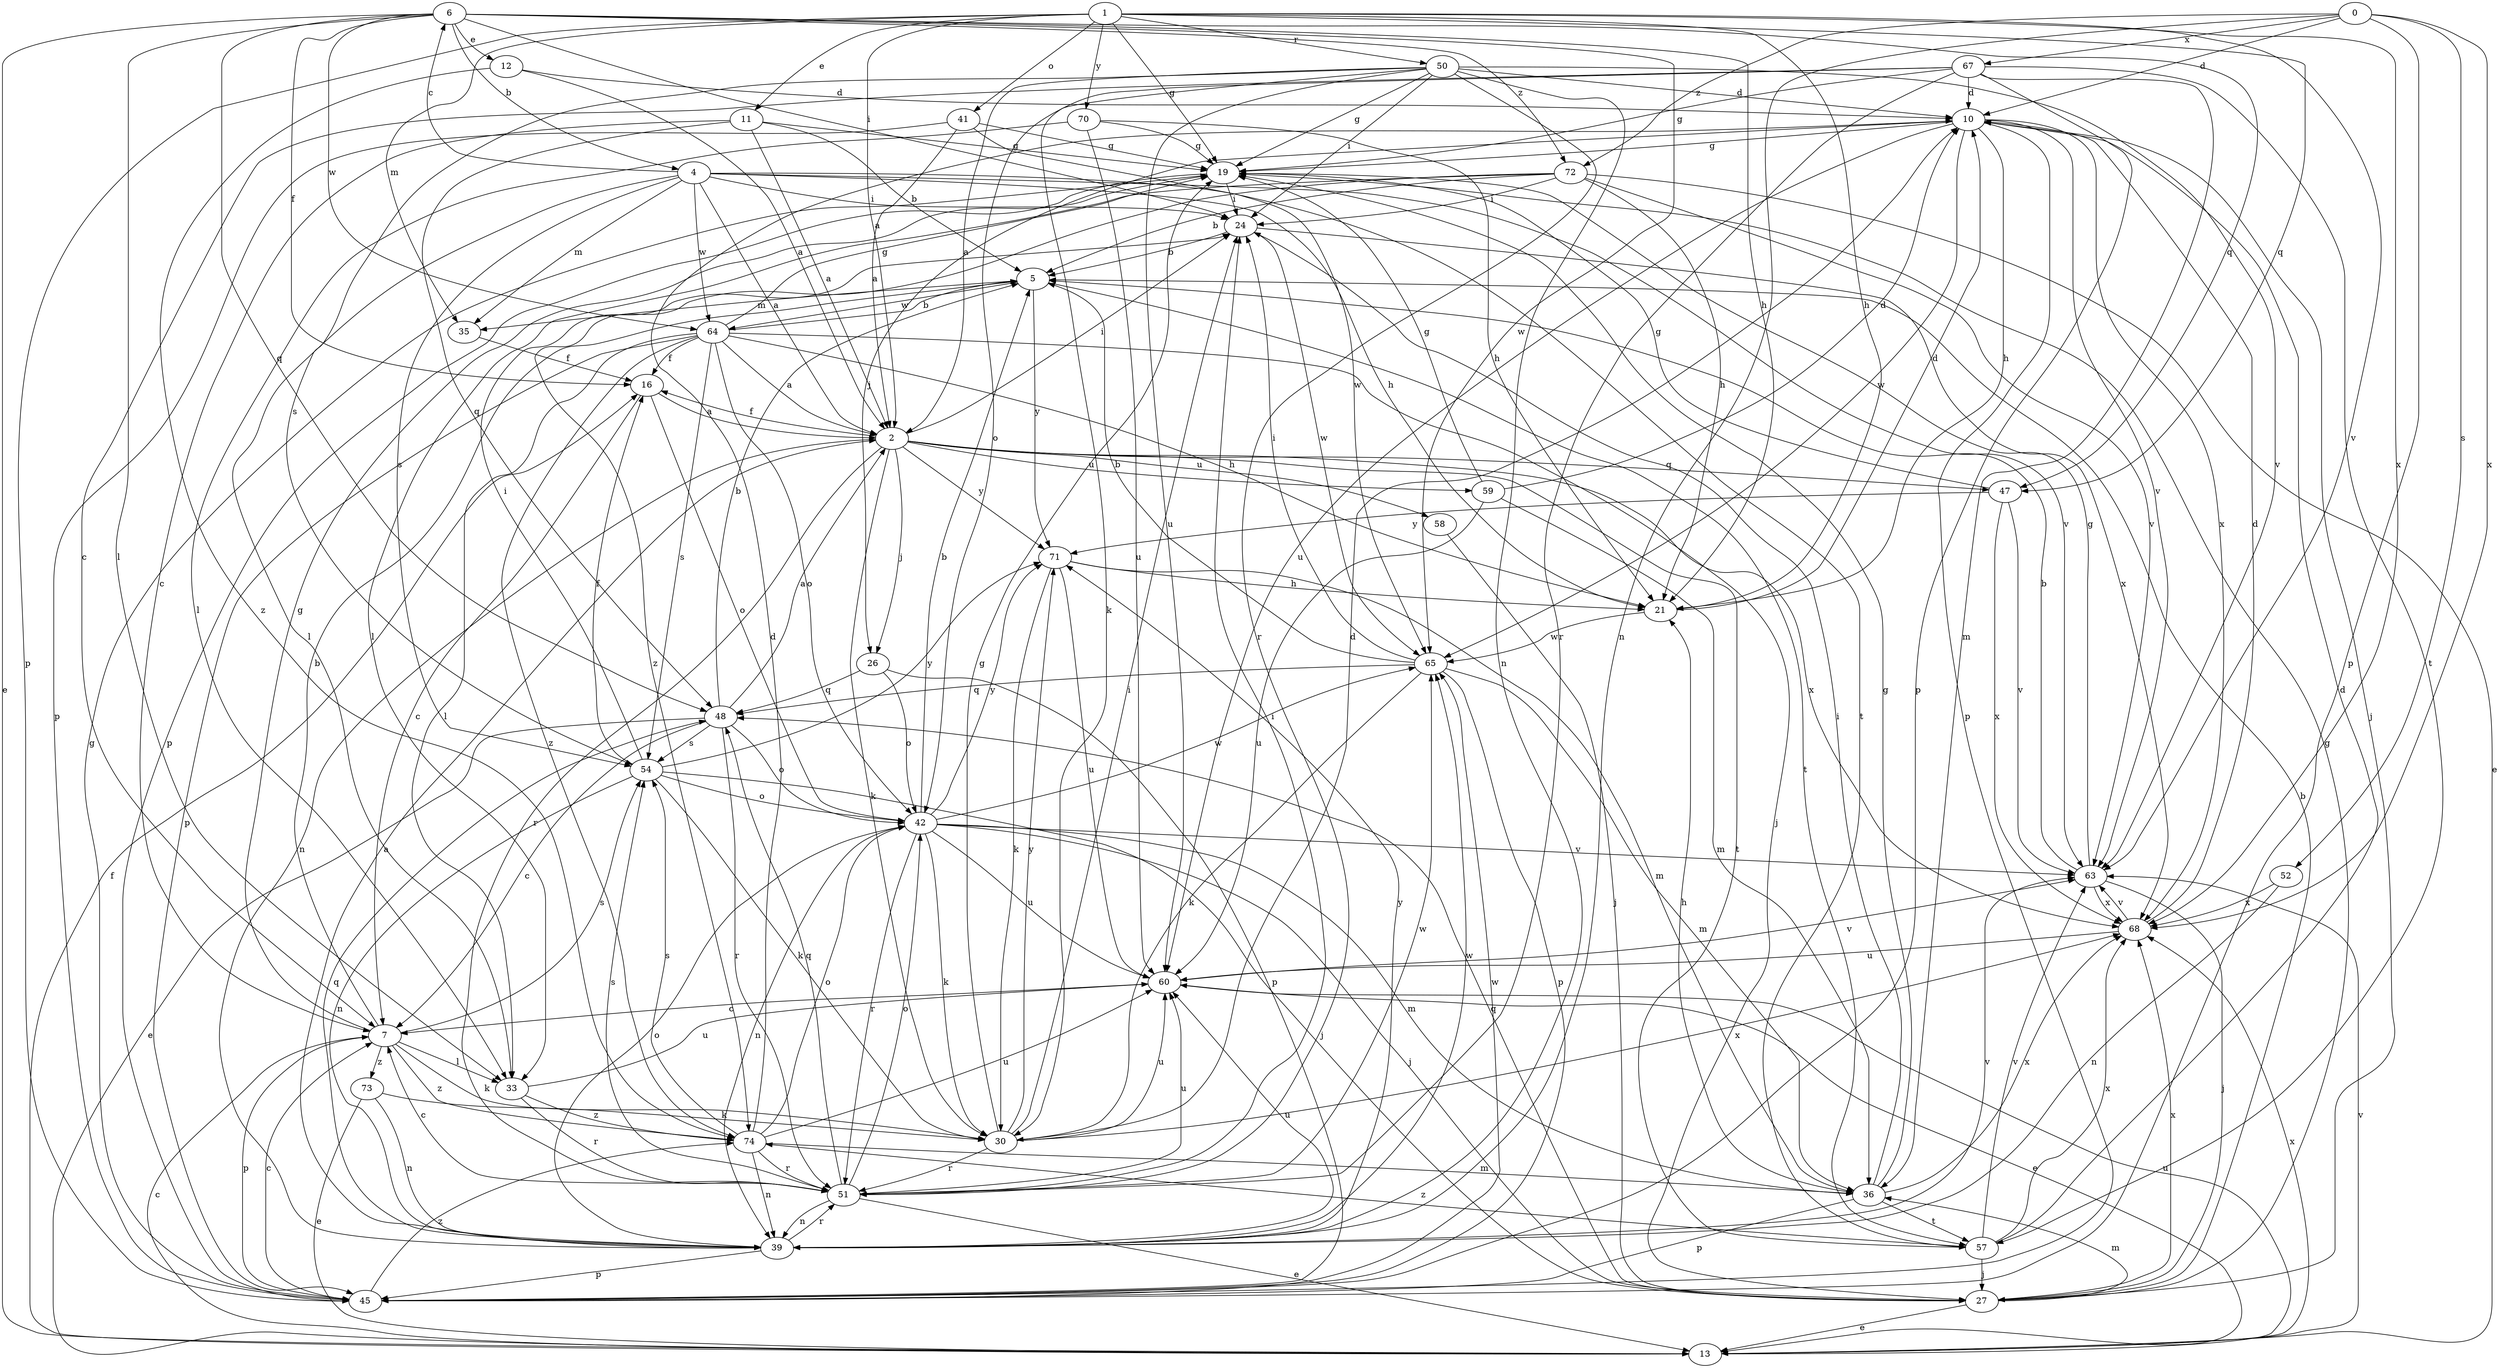strict digraph  {
0;
1;
2;
4;
5;
6;
7;
10;
11;
12;
13;
16;
19;
21;
24;
26;
27;
30;
33;
35;
36;
39;
41;
42;
45;
47;
48;
50;
51;
52;
54;
57;
58;
59;
60;
63;
64;
65;
67;
68;
70;
71;
72;
73;
74;
0 -> 10  [label=d];
0 -> 39  [label=n];
0 -> 45  [label=p];
0 -> 52  [label=s];
0 -> 67  [label=x];
0 -> 68  [label=x];
0 -> 72  [label=z];
1 -> 2  [label=a];
1 -> 11  [label=e];
1 -> 19  [label=g];
1 -> 21  [label=h];
1 -> 35  [label=m];
1 -> 41  [label=o];
1 -> 45  [label=p];
1 -> 47  [label=q];
1 -> 50  [label=r];
1 -> 63  [label=v];
1 -> 68  [label=x];
1 -> 70  [label=y];
2 -> 16  [label=f];
2 -> 24  [label=i];
2 -> 26  [label=j];
2 -> 30  [label=k];
2 -> 39  [label=n];
2 -> 47  [label=q];
2 -> 51  [label=r];
2 -> 57  [label=t];
2 -> 58  [label=u];
2 -> 59  [label=u];
2 -> 68  [label=x];
2 -> 71  [label=y];
4 -> 2  [label=a];
4 -> 6  [label=c];
4 -> 21  [label=h];
4 -> 24  [label=i];
4 -> 33  [label=l];
4 -> 35  [label=m];
4 -> 54  [label=s];
4 -> 57  [label=t];
4 -> 63  [label=v];
4 -> 64  [label=w];
5 -> 35  [label=m];
5 -> 57  [label=t];
5 -> 64  [label=w];
5 -> 71  [label=y];
6 -> 4  [label=b];
6 -> 12  [label=e];
6 -> 13  [label=e];
6 -> 16  [label=f];
6 -> 21  [label=h];
6 -> 24  [label=i];
6 -> 33  [label=l];
6 -> 47  [label=q];
6 -> 48  [label=q];
6 -> 64  [label=w];
6 -> 65  [label=w];
6 -> 72  [label=z];
7 -> 5  [label=b];
7 -> 19  [label=g];
7 -> 30  [label=k];
7 -> 33  [label=l];
7 -> 45  [label=p];
7 -> 54  [label=s];
7 -> 73  [label=z];
7 -> 74  [label=z];
10 -> 19  [label=g];
10 -> 21  [label=h];
10 -> 26  [label=j];
10 -> 27  [label=j];
10 -> 45  [label=p];
10 -> 60  [label=u];
10 -> 63  [label=v];
10 -> 65  [label=w];
10 -> 68  [label=x];
11 -> 2  [label=a];
11 -> 5  [label=b];
11 -> 7  [label=c];
11 -> 19  [label=g];
11 -> 48  [label=q];
12 -> 2  [label=a];
12 -> 10  [label=d];
12 -> 74  [label=z];
13 -> 7  [label=c];
13 -> 16  [label=f];
13 -> 60  [label=u];
13 -> 63  [label=v];
13 -> 68  [label=x];
16 -> 2  [label=a];
16 -> 7  [label=c];
16 -> 42  [label=o];
19 -> 24  [label=i];
19 -> 45  [label=p];
21 -> 10  [label=d];
21 -> 65  [label=w];
24 -> 5  [label=b];
24 -> 65  [label=w];
24 -> 68  [label=x];
26 -> 42  [label=o];
26 -> 45  [label=p];
26 -> 48  [label=q];
27 -> 5  [label=b];
27 -> 13  [label=e];
27 -> 19  [label=g];
27 -> 36  [label=m];
27 -> 48  [label=q];
27 -> 68  [label=x];
30 -> 10  [label=d];
30 -> 19  [label=g];
30 -> 24  [label=i];
30 -> 51  [label=r];
30 -> 60  [label=u];
30 -> 68  [label=x];
30 -> 71  [label=y];
33 -> 51  [label=r];
33 -> 60  [label=u];
33 -> 74  [label=z];
35 -> 16  [label=f];
36 -> 19  [label=g];
36 -> 21  [label=h];
36 -> 24  [label=i];
36 -> 45  [label=p];
36 -> 57  [label=t];
36 -> 68  [label=x];
39 -> 2  [label=a];
39 -> 42  [label=o];
39 -> 45  [label=p];
39 -> 48  [label=q];
39 -> 51  [label=r];
39 -> 60  [label=u];
39 -> 63  [label=v];
39 -> 65  [label=w];
39 -> 71  [label=y];
41 -> 2  [label=a];
41 -> 19  [label=g];
41 -> 45  [label=p];
41 -> 65  [label=w];
42 -> 5  [label=b];
42 -> 27  [label=j];
42 -> 30  [label=k];
42 -> 36  [label=m];
42 -> 39  [label=n];
42 -> 51  [label=r];
42 -> 60  [label=u];
42 -> 63  [label=v];
42 -> 65  [label=w];
42 -> 71  [label=y];
45 -> 7  [label=c];
45 -> 19  [label=g];
45 -> 65  [label=w];
45 -> 74  [label=z];
47 -> 19  [label=g];
47 -> 63  [label=v];
47 -> 68  [label=x];
47 -> 71  [label=y];
48 -> 2  [label=a];
48 -> 5  [label=b];
48 -> 7  [label=c];
48 -> 13  [label=e];
48 -> 42  [label=o];
48 -> 51  [label=r];
48 -> 54  [label=s];
50 -> 2  [label=a];
50 -> 10  [label=d];
50 -> 19  [label=g];
50 -> 24  [label=i];
50 -> 30  [label=k];
50 -> 39  [label=n];
50 -> 51  [label=r];
50 -> 54  [label=s];
50 -> 60  [label=u];
50 -> 63  [label=v];
51 -> 7  [label=c];
51 -> 13  [label=e];
51 -> 24  [label=i];
51 -> 39  [label=n];
51 -> 42  [label=o];
51 -> 48  [label=q];
51 -> 54  [label=s];
51 -> 60  [label=u];
51 -> 65  [label=w];
52 -> 39  [label=n];
52 -> 68  [label=x];
54 -> 16  [label=f];
54 -> 24  [label=i];
54 -> 27  [label=j];
54 -> 30  [label=k];
54 -> 39  [label=n];
54 -> 42  [label=o];
54 -> 71  [label=y];
57 -> 10  [label=d];
57 -> 27  [label=j];
57 -> 63  [label=v];
57 -> 68  [label=x];
57 -> 74  [label=z];
58 -> 27  [label=j];
59 -> 10  [label=d];
59 -> 19  [label=g];
59 -> 36  [label=m];
59 -> 60  [label=u];
60 -> 7  [label=c];
60 -> 13  [label=e];
60 -> 63  [label=v];
63 -> 5  [label=b];
63 -> 19  [label=g];
63 -> 27  [label=j];
63 -> 68  [label=x];
64 -> 2  [label=a];
64 -> 5  [label=b];
64 -> 16  [label=f];
64 -> 19  [label=g];
64 -> 21  [label=h];
64 -> 27  [label=j];
64 -> 33  [label=l];
64 -> 42  [label=o];
64 -> 45  [label=p];
64 -> 54  [label=s];
64 -> 74  [label=z];
65 -> 5  [label=b];
65 -> 24  [label=i];
65 -> 30  [label=k];
65 -> 36  [label=m];
65 -> 45  [label=p];
65 -> 48  [label=q];
67 -> 7  [label=c];
67 -> 10  [label=d];
67 -> 19  [label=g];
67 -> 36  [label=m];
67 -> 42  [label=o];
67 -> 45  [label=p];
67 -> 51  [label=r];
67 -> 57  [label=t];
68 -> 10  [label=d];
68 -> 60  [label=u];
68 -> 63  [label=v];
70 -> 19  [label=g];
70 -> 21  [label=h];
70 -> 33  [label=l];
70 -> 60  [label=u];
71 -> 21  [label=h];
71 -> 30  [label=k];
71 -> 36  [label=m];
71 -> 60  [label=u];
72 -> 5  [label=b];
72 -> 13  [label=e];
72 -> 21  [label=h];
72 -> 24  [label=i];
72 -> 33  [label=l];
72 -> 63  [label=v];
72 -> 74  [label=z];
73 -> 13  [label=e];
73 -> 30  [label=k];
73 -> 39  [label=n];
74 -> 10  [label=d];
74 -> 36  [label=m];
74 -> 39  [label=n];
74 -> 42  [label=o];
74 -> 51  [label=r];
74 -> 54  [label=s];
74 -> 60  [label=u];
}
